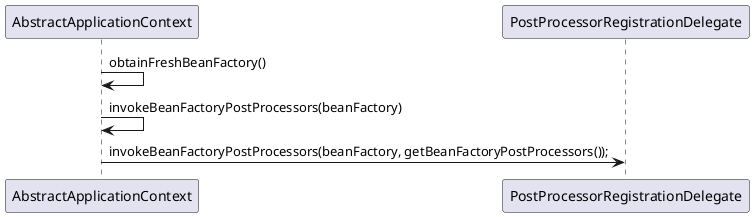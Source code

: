 @startuml
AbstractApplicationContext -> AbstractApplicationContext: obtainFreshBeanFactory()
AbstractApplicationContext -> AbstractApplicationContext: invokeBeanFactoryPostProcessors(beanFactory)
AbstractApplicationContext -> PostProcessorRegistrationDelegate: invokeBeanFactoryPostProcessors(beanFactory, getBeanFactoryPostProcessors());

@enduml